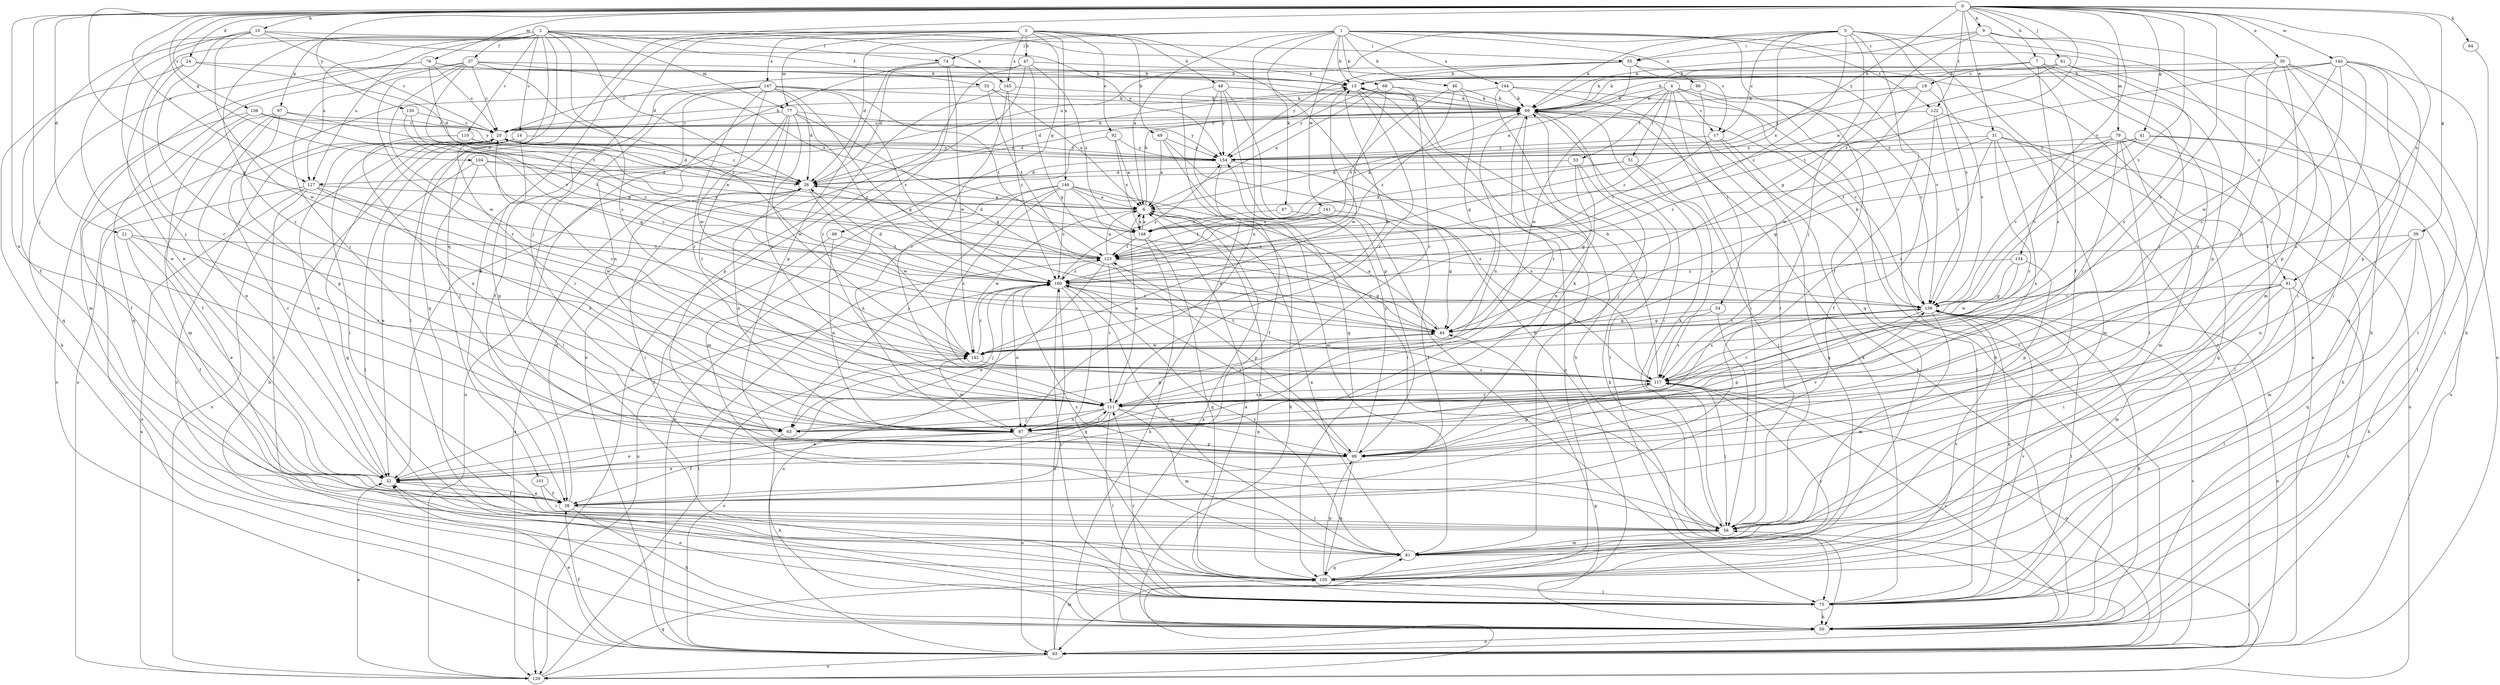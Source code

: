 strict digraph  {
0;
1;
2;
3;
4;
5;
6;
7;
9;
10;
13;
14;
17;
18;
20;
21;
24;
26;
30;
31;
32;
33;
37;
38;
39;
41;
44;
46;
47;
48;
49;
50;
51;
53;
54;
55;
56;
61;
63;
64;
67;
68;
69;
74;
75;
76;
77;
79;
81;
86;
87;
91;
92;
93;
97;
98;
99;
101;
104;
105;
106;
110;
111;
117;
122;
123;
127;
129;
134;
136;
140;
141;
142;
144;
145;
146;
147;
148;
150;
154;
160;
0 -> 7  [label=b];
0 -> 9  [label=b];
0 -> 10  [label=b];
0 -> 21  [label=d];
0 -> 24  [label=d];
0 -> 30  [label=e];
0 -> 31  [label=e];
0 -> 32  [label=e];
0 -> 39  [label=g];
0 -> 41  [label=g];
0 -> 44  [label=g];
0 -> 61  [label=j];
0 -> 63  [label=j];
0 -> 64  [label=k];
0 -> 76  [label=m];
0 -> 91  [label=o];
0 -> 101  [label=q];
0 -> 104  [label=q];
0 -> 106  [label=r];
0 -> 117  [label=s];
0 -> 122  [label=t];
0 -> 127  [label=u];
0 -> 134  [label=v];
0 -> 136  [label=v];
0 -> 140  [label=w];
0 -> 150  [label=y];
0 -> 154  [label=y];
0 -> 160  [label=z];
1 -> 6  [label=a];
1 -> 13  [label=b];
1 -> 26  [label=d];
1 -> 46  [label=h];
1 -> 67  [label=k];
1 -> 68  [label=k];
1 -> 74  [label=l];
1 -> 86  [label=n];
1 -> 87  [label=n];
1 -> 91  [label=o];
1 -> 105  [label=q];
1 -> 122  [label=t];
1 -> 141  [label=w];
1 -> 144  [label=x];
2 -> 14  [label=c];
2 -> 17  [label=c];
2 -> 26  [label=d];
2 -> 32  [label=e];
2 -> 33  [label=f];
2 -> 37  [label=f];
2 -> 38  [label=f];
2 -> 74  [label=l];
2 -> 75  [label=l];
2 -> 77  [label=m];
2 -> 97  [label=p];
2 -> 105  [label=q];
2 -> 110  [label=r];
2 -> 111  [label=r];
2 -> 117  [label=s];
2 -> 127  [label=u];
2 -> 145  [label=x];
3 -> 38  [label=f];
3 -> 47  [label=h];
3 -> 48  [label=h];
3 -> 49  [label=h];
3 -> 50  [label=h];
3 -> 63  [label=j];
3 -> 77  [label=m];
3 -> 92  [label=o];
3 -> 98  [label=p];
3 -> 127  [label=u];
3 -> 145  [label=x];
3 -> 146  [label=x];
3 -> 147  [label=x];
4 -> 17  [label=c];
4 -> 50  [label=h];
4 -> 51  [label=i];
4 -> 53  [label=i];
4 -> 54  [label=i];
4 -> 69  [label=k];
4 -> 93  [label=o];
4 -> 142  [label=w];
4 -> 160  [label=z];
5 -> 17  [label=c];
5 -> 38  [label=f];
5 -> 50  [label=h];
5 -> 55  [label=i];
5 -> 63  [label=j];
5 -> 69  [label=k];
5 -> 93  [label=o];
5 -> 127  [label=u];
5 -> 136  [label=v];
5 -> 148  [label=x];
5 -> 160  [label=z];
6 -> 13  [label=b];
6 -> 142  [label=w];
6 -> 148  [label=x];
7 -> 13  [label=b];
7 -> 18  [label=c];
7 -> 63  [label=j];
7 -> 69  [label=k];
7 -> 87  [label=n];
7 -> 99  [label=p];
7 -> 117  [label=s];
9 -> 38  [label=f];
9 -> 44  [label=g];
9 -> 55  [label=i];
9 -> 69  [label=k];
9 -> 79  [label=m];
9 -> 81  [label=m];
10 -> 20  [label=c];
10 -> 32  [label=e];
10 -> 55  [label=i];
10 -> 63  [label=j];
10 -> 111  [label=r];
10 -> 142  [label=w];
10 -> 154  [label=y];
13 -> 69  [label=k];
13 -> 93  [label=o];
13 -> 111  [label=r];
13 -> 142  [label=w];
14 -> 50  [label=h];
14 -> 75  [label=l];
14 -> 99  [label=p];
14 -> 105  [label=q];
14 -> 129  [label=u];
14 -> 154  [label=y];
17 -> 75  [label=l];
17 -> 105  [label=q];
17 -> 123  [label=t];
17 -> 154  [label=y];
18 -> 69  [label=k];
18 -> 136  [label=v];
18 -> 142  [label=w];
18 -> 154  [label=y];
20 -> 13  [label=b];
20 -> 32  [label=e];
20 -> 56  [label=i];
20 -> 69  [label=k];
20 -> 154  [label=y];
21 -> 32  [label=e];
21 -> 38  [label=f];
21 -> 111  [label=r];
21 -> 123  [label=t];
24 -> 13  [label=b];
24 -> 26  [label=d];
24 -> 50  [label=h];
24 -> 111  [label=r];
26 -> 6  [label=a];
26 -> 20  [label=c];
26 -> 56  [label=i];
26 -> 87  [label=n];
26 -> 129  [label=u];
26 -> 142  [label=w];
30 -> 13  [label=b];
30 -> 56  [label=i];
30 -> 75  [label=l];
30 -> 93  [label=o];
30 -> 99  [label=p];
30 -> 111  [label=r];
30 -> 117  [label=s];
31 -> 50  [label=h];
31 -> 87  [label=n];
31 -> 105  [label=q];
31 -> 111  [label=r];
31 -> 117  [label=s];
31 -> 154  [label=y];
31 -> 160  [label=z];
32 -> 20  [label=c];
32 -> 38  [label=f];
32 -> 160  [label=z];
33 -> 6  [label=a];
33 -> 69  [label=k];
33 -> 123  [label=t];
33 -> 129  [label=u];
37 -> 13  [label=b];
37 -> 20  [label=c];
37 -> 63  [label=j];
37 -> 105  [label=q];
37 -> 111  [label=r];
37 -> 136  [label=v];
37 -> 142  [label=w];
37 -> 148  [label=x];
37 -> 160  [label=z];
38 -> 26  [label=d];
38 -> 32  [label=e];
38 -> 50  [label=h];
38 -> 56  [label=i];
39 -> 50  [label=h];
39 -> 81  [label=m];
39 -> 87  [label=n];
39 -> 105  [label=q];
39 -> 123  [label=t];
41 -> 75  [label=l];
41 -> 93  [label=o];
41 -> 123  [label=t];
41 -> 136  [label=v];
41 -> 154  [label=y];
44 -> 6  [label=a];
44 -> 136  [label=v];
44 -> 142  [label=w];
46 -> 44  [label=g];
46 -> 69  [label=k];
46 -> 123  [label=t];
46 -> 160  [label=z];
47 -> 13  [label=b];
47 -> 26  [label=d];
47 -> 44  [label=g];
47 -> 93  [label=o];
47 -> 129  [label=u];
47 -> 148  [label=x];
48 -> 32  [label=e];
48 -> 69  [label=k];
48 -> 75  [label=l];
48 -> 99  [label=p];
48 -> 105  [label=q];
48 -> 154  [label=y];
49 -> 6  [label=a];
49 -> 81  [label=m];
49 -> 117  [label=s];
49 -> 154  [label=y];
50 -> 6  [label=a];
50 -> 20  [label=c];
50 -> 69  [label=k];
50 -> 93  [label=o];
50 -> 117  [label=s];
51 -> 26  [label=d];
51 -> 56  [label=i];
51 -> 117  [label=s];
51 -> 148  [label=x];
53 -> 26  [label=d];
53 -> 44  [label=g];
53 -> 63  [label=j];
53 -> 87  [label=n];
54 -> 44  [label=g];
54 -> 56  [label=i];
54 -> 117  [label=s];
55 -> 6  [label=a];
55 -> 13  [label=b];
55 -> 20  [label=c];
55 -> 93  [label=o];
55 -> 136  [label=v];
55 -> 154  [label=y];
56 -> 69  [label=k];
56 -> 81  [label=m];
56 -> 160  [label=z];
61 -> 6  [label=a];
61 -> 13  [label=b];
61 -> 56  [label=i];
61 -> 69  [label=k];
61 -> 117  [label=s];
63 -> 44  [label=g];
63 -> 50  [label=h];
64 -> 50  [label=h];
67 -> 38  [label=f];
67 -> 148  [label=x];
68 -> 6  [label=a];
68 -> 69  [label=k];
68 -> 111  [label=r];
68 -> 123  [label=t];
68 -> 154  [label=y];
69 -> 20  [label=c];
69 -> 26  [label=d];
69 -> 56  [label=i];
69 -> 75  [label=l];
69 -> 87  [label=n];
69 -> 111  [label=r];
74 -> 13  [label=b];
74 -> 32  [label=e];
74 -> 99  [label=p];
74 -> 111  [label=r];
74 -> 142  [label=w];
75 -> 6  [label=a];
75 -> 32  [label=e];
75 -> 50  [label=h];
75 -> 69  [label=k];
75 -> 111  [label=r];
75 -> 136  [label=v];
76 -> 13  [label=b];
76 -> 20  [label=c];
76 -> 69  [label=k];
76 -> 81  [label=m];
76 -> 105  [label=q];
76 -> 123  [label=t];
77 -> 20  [label=c];
77 -> 44  [label=g];
77 -> 111  [label=r];
77 -> 117  [label=s];
77 -> 129  [label=u];
77 -> 142  [label=w];
77 -> 154  [label=y];
77 -> 160  [label=z];
79 -> 44  [label=g];
79 -> 56  [label=i];
79 -> 75  [label=l];
79 -> 81  [label=m];
79 -> 111  [label=r];
79 -> 129  [label=u];
79 -> 136  [label=v];
79 -> 154  [label=y];
81 -> 6  [label=a];
81 -> 13  [label=b];
81 -> 105  [label=q];
81 -> 160  [label=z];
86 -> 56  [label=i];
86 -> 69  [label=k];
86 -> 136  [label=v];
87 -> 20  [label=c];
87 -> 32  [label=e];
87 -> 38  [label=f];
87 -> 93  [label=o];
87 -> 99  [label=p];
87 -> 111  [label=r];
87 -> 142  [label=w];
91 -> 50  [label=h];
91 -> 56  [label=i];
91 -> 75  [label=l];
91 -> 81  [label=m];
91 -> 111  [label=r];
91 -> 136  [label=v];
92 -> 6  [label=a];
92 -> 81  [label=m];
92 -> 148  [label=x];
92 -> 154  [label=y];
93 -> 32  [label=e];
93 -> 38  [label=f];
93 -> 69  [label=k];
93 -> 81  [label=m];
93 -> 129  [label=u];
93 -> 136  [label=v];
93 -> 160  [label=z];
97 -> 20  [label=c];
97 -> 26  [label=d];
97 -> 32  [label=e];
97 -> 38  [label=f];
97 -> 81  [label=m];
97 -> 99  [label=p];
98 -> 87  [label=n];
98 -> 123  [label=t];
98 -> 129  [label=u];
99 -> 32  [label=e];
99 -> 69  [label=k];
99 -> 105  [label=q];
99 -> 136  [label=v];
99 -> 154  [label=y];
99 -> 160  [label=z];
101 -> 38  [label=f];
101 -> 56  [label=i];
104 -> 6  [label=a];
104 -> 26  [label=d];
104 -> 32  [label=e];
104 -> 63  [label=j];
104 -> 160  [label=z];
105 -> 6  [label=a];
105 -> 75  [label=l];
105 -> 99  [label=p];
105 -> 117  [label=s];
105 -> 136  [label=v];
106 -> 20  [label=c];
106 -> 38  [label=f];
106 -> 93  [label=o];
106 -> 123  [label=t];
106 -> 154  [label=y];
110 -> 26  [label=d];
110 -> 87  [label=n];
110 -> 154  [label=y];
111 -> 6  [label=a];
111 -> 32  [label=e];
111 -> 63  [label=j];
111 -> 75  [label=l];
111 -> 81  [label=m];
111 -> 87  [label=n];
111 -> 99  [label=p];
111 -> 117  [label=s];
117 -> 13  [label=b];
117 -> 20  [label=c];
117 -> 56  [label=i];
117 -> 93  [label=o];
117 -> 99  [label=p];
117 -> 111  [label=r];
117 -> 123  [label=t];
122 -> 20  [label=c];
122 -> 38  [label=f];
122 -> 81  [label=m];
122 -> 136  [label=v];
123 -> 6  [label=a];
123 -> 20  [label=c];
123 -> 32  [label=e];
123 -> 44  [label=g];
123 -> 99  [label=p];
123 -> 111  [label=r];
123 -> 160  [label=z];
127 -> 6  [label=a];
127 -> 56  [label=i];
127 -> 87  [label=n];
127 -> 93  [label=o];
127 -> 129  [label=u];
127 -> 142  [label=w];
129 -> 32  [label=e];
129 -> 44  [label=g];
129 -> 56  [label=i];
129 -> 105  [label=q];
129 -> 123  [label=t];
134 -> 44  [label=g];
134 -> 99  [label=p];
134 -> 142  [label=w];
134 -> 160  [label=z];
136 -> 44  [label=g];
136 -> 50  [label=h];
136 -> 69  [label=k];
136 -> 75  [label=l];
136 -> 81  [label=m];
136 -> 93  [label=o];
136 -> 99  [label=p];
136 -> 105  [label=q];
136 -> 111  [label=r];
136 -> 117  [label=s];
136 -> 160  [label=z];
140 -> 13  [label=b];
140 -> 69  [label=k];
140 -> 75  [label=l];
140 -> 87  [label=n];
140 -> 99  [label=p];
140 -> 105  [label=q];
140 -> 117  [label=s];
140 -> 123  [label=t];
140 -> 142  [label=w];
141 -> 44  [label=g];
141 -> 123  [label=t];
141 -> 148  [label=x];
142 -> 13  [label=b];
142 -> 93  [label=o];
142 -> 117  [label=s];
142 -> 160  [label=z];
144 -> 26  [label=d];
144 -> 50  [label=h];
144 -> 56  [label=i];
144 -> 69  [label=k];
144 -> 136  [label=v];
145 -> 69  [label=k];
145 -> 99  [label=p];
145 -> 111  [label=r];
145 -> 160  [label=z];
146 -> 6  [label=a];
146 -> 50  [label=h];
146 -> 56  [label=i];
146 -> 63  [label=j];
146 -> 87  [label=n];
146 -> 93  [label=o];
146 -> 117  [label=s];
146 -> 136  [label=v];
146 -> 160  [label=z];
147 -> 26  [label=d];
147 -> 38  [label=f];
147 -> 44  [label=g];
147 -> 69  [label=k];
147 -> 75  [label=l];
147 -> 87  [label=n];
147 -> 111  [label=r];
147 -> 123  [label=t];
147 -> 142  [label=w];
147 -> 160  [label=z];
148 -> 6  [label=a];
148 -> 20  [label=c];
148 -> 26  [label=d];
148 -> 50  [label=h];
148 -> 69  [label=k];
148 -> 105  [label=q];
148 -> 123  [label=t];
150 -> 20  [label=c];
150 -> 44  [label=g];
150 -> 160  [label=z];
154 -> 26  [label=d];
154 -> 38  [label=f];
154 -> 117  [label=s];
160 -> 26  [label=d];
160 -> 63  [label=j];
160 -> 75  [label=l];
160 -> 81  [label=m];
160 -> 87  [label=n];
160 -> 93  [label=o];
160 -> 105  [label=q];
160 -> 136  [label=v];
160 -> 154  [label=y];
}
